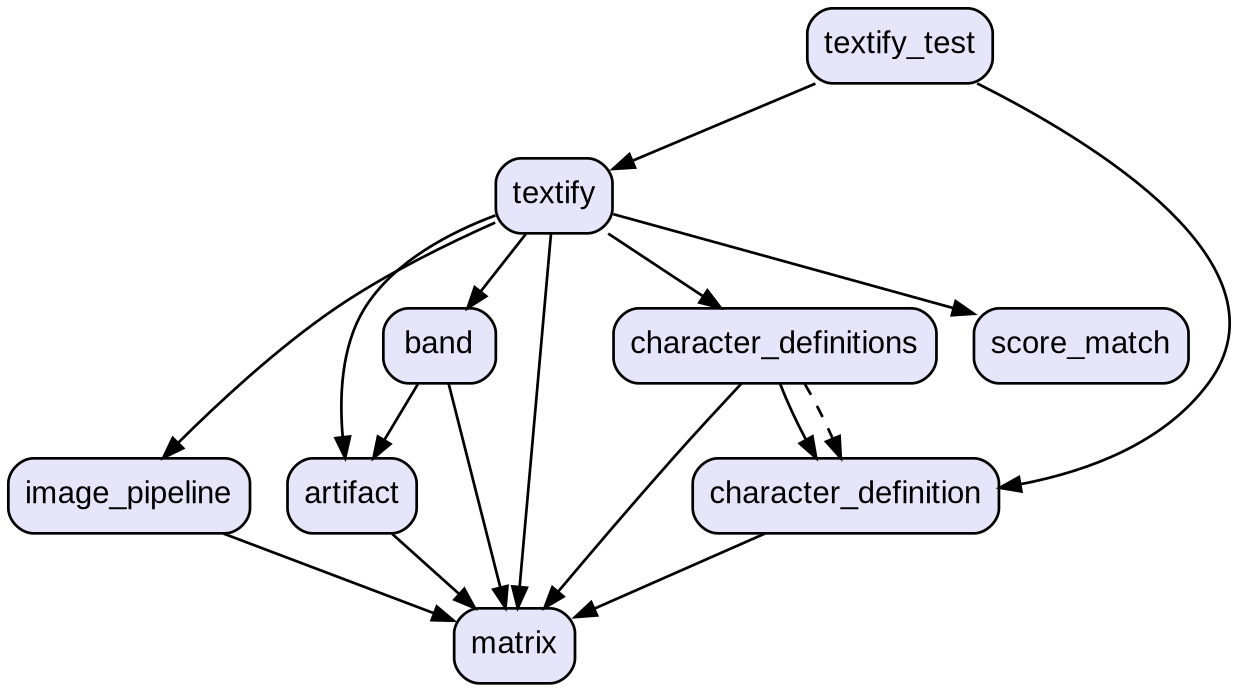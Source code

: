 digraph "" {
  graph [style=rounded fontname="Arial Black" fontsize=13 penwidth=2.6];
  node [shape=rect style="filled,rounded" fontname=Arial fontsize=15 fillcolor=Lavender penwidth=1.3];
  edge [penwidth=1.3];
  "/test/textify_test.dart" [label="textify_test"];
  "/lib/band.dart" [label="band"];
  "/lib/image_pipeline.dart" [label="image_pipeline"];
  "/lib/artifact.dart" [label="artifact"];
  "/lib/score_match.dart" [label="score_match"];
  "/lib/character_definition.dart" [label="character_definition"];
  "/lib/textify.dart" [label="textify"];
  "/lib/matrix.dart" [label="matrix"];
  "/lib/character_definitions.dart" [label="character_definitions"];
  "/test/textify_test.dart" -> "/lib/character_definition.dart";
  "/test/textify_test.dart" -> "/lib/textify.dart";
  "/lib/band.dart" -> "/lib/artifact.dart";
  "/lib/band.dart" -> "/lib/matrix.dart";
  "/lib/image_pipeline.dart" -> "/lib/matrix.dart";
  "/lib/artifact.dart" -> "/lib/matrix.dart";
  "/lib/character_definition.dart" -> "/lib/matrix.dart";
  "/lib/textify.dart" -> "/lib/artifact.dart";
  "/lib/textify.dart" -> "/lib/band.dart";
  "/lib/textify.dart" -> "/lib/character_definitions.dart";
  "/lib/textify.dart" -> "/lib/image_pipeline.dart";
  "/lib/textify.dart" -> "/lib/matrix.dart";
  "/lib/textify.dart" -> "/lib/score_match.dart";
  "/lib/character_definitions.dart" -> "/lib/character_definition.dart";
  "/lib/character_definitions.dart" -> "/lib/matrix.dart";
  "/lib/character_definitions.dart" -> "/lib/character_definition.dart" [style=dashed];
}
